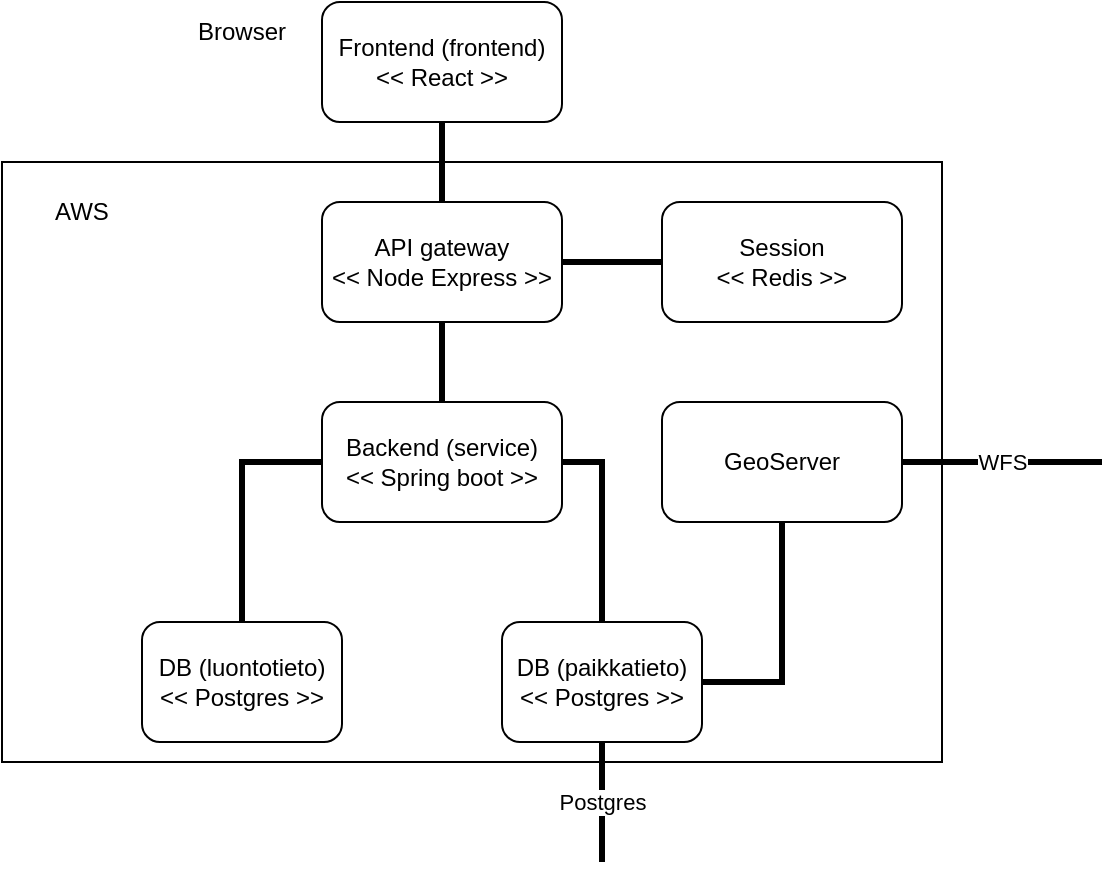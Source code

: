 <mxfile version="24.5.2" type="device">
  <diagram id="R2lEEEUBdFMjLlhIrx00" name="Page-1">
    <mxGraphModel dx="1024" dy="561" grid="1" gridSize="10" guides="1" tooltips="1" connect="1" arrows="1" fold="1" page="1" pageScale="1" pageWidth="850" pageHeight="1100" math="0" shadow="0" extFonts="Permanent Marker^https://fonts.googleapis.com/css?family=Permanent+Marker">
      <root>
        <mxCell id="0" />
        <mxCell id="1" parent="0" />
        <mxCell id="PMZqs5x-HpiX02jwQV_8-10" value="" style="rounded=0;whiteSpace=wrap;html=1;" parent="1" vertex="1">
          <mxGeometry x="10" y="130" width="470" height="300" as="geometry" />
        </mxCell>
        <mxCell id="PMZqs5x-HpiX02jwQV_8-1" value="Frontend (frontend)&lt;br&gt;&amp;lt;&amp;lt; React &amp;gt;&amp;gt;" style="rounded=1;whiteSpace=wrap;html=1;" parent="1" vertex="1">
          <mxGeometry x="170" y="50" width="120" height="60" as="geometry" />
        </mxCell>
        <mxCell id="PMZqs5x-HpiX02jwQV_8-2" value="Backend (service)&lt;br&gt;&amp;lt;&amp;lt; Spring boot &amp;gt;&amp;gt;" style="rounded=1;whiteSpace=wrap;html=1;" parent="1" vertex="1">
          <mxGeometry x="170" y="250" width="120" height="60" as="geometry" />
        </mxCell>
        <mxCell id="PMZqs5x-HpiX02jwQV_8-3" value="DB (luontotieto)&lt;br&gt;&amp;lt;&amp;lt; Postgres &amp;gt;&amp;gt;" style="rounded=1;whiteSpace=wrap;html=1;" parent="1" vertex="1">
          <mxGeometry x="80" y="360" width="100" height="60" as="geometry" />
        </mxCell>
        <mxCell id="PMZqs5x-HpiX02jwQV_8-4" value="API gateway &lt;br&gt;&amp;lt;&amp;lt; Node Express &amp;gt;&amp;gt;" style="rounded=1;whiteSpace=wrap;html=1;" parent="1" vertex="1">
          <mxGeometry x="170" y="150" width="120" height="60" as="geometry" />
        </mxCell>
        <mxCell id="PMZqs5x-HpiX02jwQV_8-5" value="" style="endArrow=none;html=1;rounded=0;entryX=0.5;entryY=1;entryDx=0;entryDy=0;strokeWidth=3;" parent="1" target="PMZqs5x-HpiX02jwQV_8-1" edge="1">
          <mxGeometry width="50" height="50" relative="1" as="geometry">
            <mxPoint x="230" y="150" as="sourcePoint" />
            <mxPoint x="280" y="260" as="targetPoint" />
          </mxGeometry>
        </mxCell>
        <mxCell id="PMZqs5x-HpiX02jwQV_8-6" value="" style="endArrow=none;html=1;rounded=0;entryX=0.5;entryY=0;entryDx=0;entryDy=0;exitX=0.5;exitY=1;exitDx=0;exitDy=0;strokeWidth=3;" parent="1" source="PMZqs5x-HpiX02jwQV_8-4" target="PMZqs5x-HpiX02jwQV_8-2" edge="1">
          <mxGeometry width="50" height="50" relative="1" as="geometry">
            <mxPoint x="240" y="160" as="sourcePoint" />
            <mxPoint x="240" y="120" as="targetPoint" />
          </mxGeometry>
        </mxCell>
        <mxCell id="PMZqs5x-HpiX02jwQV_8-7" value="" style="endArrow=none;html=1;rounded=0;entryX=0;entryY=0.5;entryDx=0;entryDy=0;exitX=0.5;exitY=0;exitDx=0;exitDy=0;strokeWidth=3;" parent="1" source="PMZqs5x-HpiX02jwQV_8-3" target="PMZqs5x-HpiX02jwQV_8-2" edge="1">
          <mxGeometry width="50" height="50" relative="1" as="geometry">
            <mxPoint x="250" y="170" as="sourcePoint" />
            <mxPoint x="250" y="130" as="targetPoint" />
            <Array as="points">
              <mxPoint x="130" y="280" />
            </Array>
          </mxGeometry>
        </mxCell>
        <mxCell id="PMZqs5x-HpiX02jwQV_8-13" value="AWS" style="text;html=1;strokeColor=none;fillColor=none;align=center;verticalAlign=middle;whiteSpace=wrap;rounded=0;" parent="1" vertex="1">
          <mxGeometry x="20" y="140" width="60" height="30" as="geometry" />
        </mxCell>
        <mxCell id="PMZqs5x-HpiX02jwQV_8-14" value="Browser" style="text;html=1;strokeColor=none;fillColor=none;align=center;verticalAlign=middle;whiteSpace=wrap;rounded=0;" parent="1" vertex="1">
          <mxGeometry x="100" y="50" width="60" height="30" as="geometry" />
        </mxCell>
        <mxCell id="PMZqs5x-HpiX02jwQV_8-15" value="Session&lt;br&gt;&amp;lt;&amp;lt; Redis &amp;gt;&amp;gt;" style="rounded=1;whiteSpace=wrap;html=1;" parent="1" vertex="1">
          <mxGeometry x="340" y="150" width="120" height="60" as="geometry" />
        </mxCell>
        <mxCell id="PMZqs5x-HpiX02jwQV_8-16" value="" style="endArrow=none;html=1;rounded=0;entryX=0;entryY=0.5;entryDx=0;entryDy=0;exitX=1;exitY=0.5;exitDx=0;exitDy=0;strokeWidth=3;" parent="1" source="PMZqs5x-HpiX02jwQV_8-4" target="PMZqs5x-HpiX02jwQV_8-15" edge="1">
          <mxGeometry width="50" height="50" relative="1" as="geometry">
            <mxPoint x="240" y="220" as="sourcePoint" />
            <mxPoint x="240" y="260" as="targetPoint" />
          </mxGeometry>
        </mxCell>
        <mxCell id="rkQ5u1CGQkmrfKwP7Mid-1" value="DB (paikkatieto)&lt;br&gt;&amp;lt;&amp;lt; Postgres &amp;gt;&amp;gt;" style="rounded=1;whiteSpace=wrap;html=1;" vertex="1" parent="1">
          <mxGeometry x="260" y="360" width="100" height="60" as="geometry" />
        </mxCell>
        <mxCell id="rkQ5u1CGQkmrfKwP7Mid-2" value="" style="endArrow=none;html=1;rounded=0;entryX=1;entryY=0.5;entryDx=0;entryDy=0;exitX=0.5;exitY=0;exitDx=0;exitDy=0;strokeWidth=3;" edge="1" parent="1" source="rkQ5u1CGQkmrfKwP7Mid-1" target="PMZqs5x-HpiX02jwQV_8-2">
          <mxGeometry width="50" height="50" relative="1" as="geometry">
            <mxPoint x="140" y="370" as="sourcePoint" />
            <mxPoint x="180" y="290" as="targetPoint" />
            <Array as="points">
              <mxPoint x="310" y="280" />
            </Array>
          </mxGeometry>
        </mxCell>
        <mxCell id="rkQ5u1CGQkmrfKwP7Mid-3" value="GeoServer" style="rounded=1;whiteSpace=wrap;html=1;" vertex="1" parent="1">
          <mxGeometry x="340" y="250" width="120" height="60" as="geometry" />
        </mxCell>
        <mxCell id="rkQ5u1CGQkmrfKwP7Mid-6" value="" style="endArrow=none;html=1;rounded=0;entryX=0.5;entryY=1;entryDx=0;entryDy=0;exitX=1;exitY=0.5;exitDx=0;exitDy=0;strokeWidth=3;" edge="1" parent="1" source="rkQ5u1CGQkmrfKwP7Mid-1" target="rkQ5u1CGQkmrfKwP7Mid-3">
          <mxGeometry width="50" height="50" relative="1" as="geometry">
            <mxPoint x="275" y="370" as="sourcePoint" />
            <mxPoint x="270" y="320" as="targetPoint" />
            <Array as="points">
              <mxPoint x="400" y="390" />
            </Array>
          </mxGeometry>
        </mxCell>
        <mxCell id="rkQ5u1CGQkmrfKwP7Mid-8" value="WFS" style="html=1;rounded=0;endArrow=none;endFill=0;strokeWidth=3;exitX=1;exitY=0.5;exitDx=0;exitDy=0;jumpStyle=arc;spacingLeft=0;" edge="1" parent="1" source="rkQ5u1CGQkmrfKwP7Mid-3">
          <mxGeometry width="100" relative="1" as="geometry">
            <mxPoint x="560" y="279.64" as="sourcePoint" />
            <mxPoint x="560" y="280" as="targetPoint" />
          </mxGeometry>
        </mxCell>
        <mxCell id="rkQ5u1CGQkmrfKwP7Mid-10" value="Postgres" style="html=1;rounded=0;endArrow=none;endFill=0;strokeWidth=3;exitX=0.5;exitY=1;exitDx=0;exitDy=0;jumpStyle=arc;spacingLeft=0;" edge="1" parent="1" source="rkQ5u1CGQkmrfKwP7Mid-1">
          <mxGeometry width="100" relative="1" as="geometry">
            <mxPoint x="250" y="520" as="sourcePoint" />
            <mxPoint x="310" y="480" as="targetPoint" />
          </mxGeometry>
        </mxCell>
      </root>
    </mxGraphModel>
  </diagram>
</mxfile>
